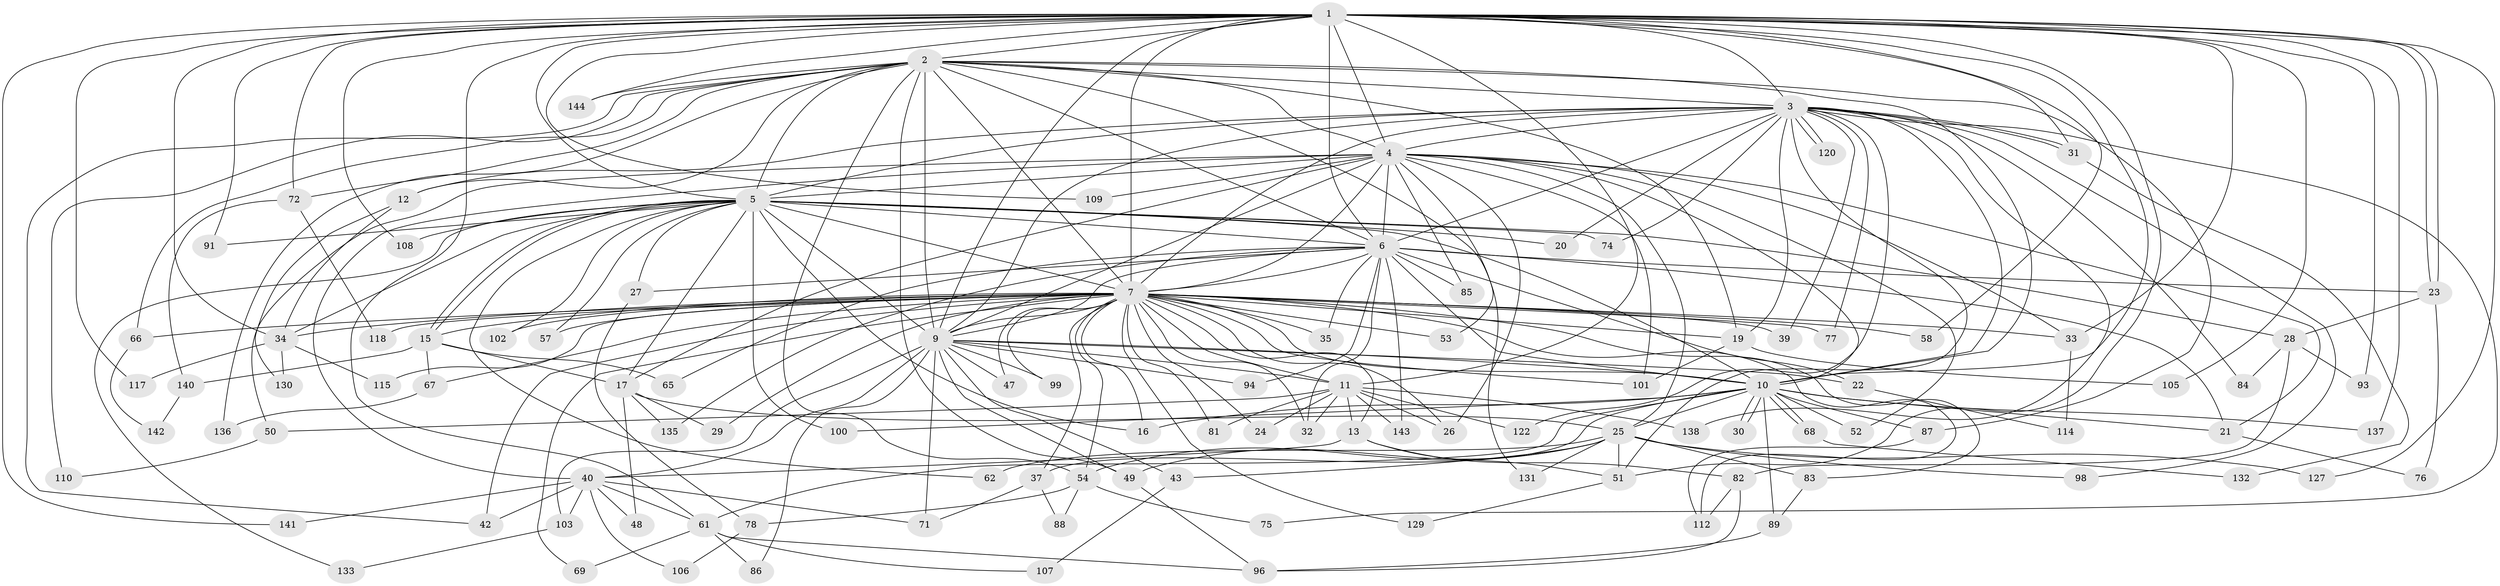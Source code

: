 // original degree distribution, {32: 0.006944444444444444, 18: 0.006944444444444444, 25: 0.006944444444444444, 20: 0.006944444444444444, 26: 0.013888888888888888, 19: 0.006944444444444444, 27: 0.006944444444444444, 21: 0.006944444444444444, 24: 0.006944444444444444, 12: 0.013888888888888888, 3: 0.2708333333333333, 5: 0.020833333333333332, 7: 0.013888888888888888, 6: 0.020833333333333332, 4: 0.08333333333333333, 2: 0.5, 8: 0.006944444444444444}
// Generated by graph-tools (version 1.1) at 2025/11/02/27/25 16:11:06]
// undirected, 108 vertices, 260 edges
graph export_dot {
graph [start="1"]
  node [color=gray90,style=filled];
  1 [super="+63"];
  2 [super="+14"];
  3 [super="+123"];
  4 [super="+59"];
  5 [super="+18"];
  6 [super="+36"];
  7 [super="+8"];
  9 [super="+134"];
  10 [super="+44"];
  11 [super="+128"];
  12 [super="+124"];
  13 [super="+97"];
  15 [super="+46"];
  16 [super="+90"];
  17 [super="+125"];
  19 [super="+41"];
  20;
  21 [super="+45"];
  22;
  23 [super="+60"];
  24;
  25 [super="+55"];
  26 [super="+79"];
  27;
  28 [super="+64"];
  29;
  30;
  31 [super="+95"];
  32;
  33 [super="+104"];
  34 [super="+38"];
  35;
  37 [super="+113"];
  39;
  40 [super="+80"];
  42 [super="+73"];
  43;
  47;
  48;
  49 [super="+92"];
  50;
  51 [super="+70"];
  52;
  53;
  54 [super="+56"];
  57;
  58;
  61 [super="+126"];
  62;
  65;
  66;
  67;
  68;
  69;
  71;
  72;
  74;
  75;
  76;
  77;
  78;
  81;
  82 [super="+119"];
  83;
  84;
  85;
  86;
  87;
  88;
  89;
  91;
  93 [super="+111"];
  94;
  96 [super="+116"];
  98;
  99;
  100;
  101 [super="+139"];
  102;
  103;
  105;
  106;
  107;
  108;
  109;
  110;
  112 [super="+121"];
  114;
  115;
  117;
  118;
  120;
  122;
  127;
  129;
  130;
  131;
  132;
  133;
  135;
  136;
  137;
  138;
  140;
  141;
  142;
  143;
  144;
  1 -- 2;
  1 -- 3;
  1 -- 4 [weight=2];
  1 -- 5 [weight=2];
  1 -- 6 [weight=2];
  1 -- 7 [weight=2];
  1 -- 9;
  1 -- 10;
  1 -- 11;
  1 -- 23;
  1 -- 23;
  1 -- 33;
  1 -- 34;
  1 -- 51;
  1 -- 58;
  1 -- 72;
  1 -- 91;
  1 -- 93 [weight=2];
  1 -- 108;
  1 -- 109;
  1 -- 117;
  1 -- 127;
  1 -- 137;
  1 -- 141;
  1 -- 144;
  1 -- 105;
  1 -- 61;
  1 -- 31;
  2 -- 3;
  2 -- 4;
  2 -- 5;
  2 -- 6;
  2 -- 7 [weight=3];
  2 -- 9 [weight=2];
  2 -- 10;
  2 -- 12;
  2 -- 19;
  2 -- 66;
  2 -- 110;
  2 -- 131;
  2 -- 136;
  2 -- 144;
  2 -- 49;
  2 -- 87;
  2 -- 72;
  2 -- 54;
  2 -- 42;
  3 -- 4;
  3 -- 5;
  3 -- 6;
  3 -- 7 [weight=2];
  3 -- 9;
  3 -- 10;
  3 -- 12;
  3 -- 19;
  3 -- 20;
  3 -- 31;
  3 -- 31;
  3 -- 39;
  3 -- 74;
  3 -- 75;
  3 -- 84;
  3 -- 98;
  3 -- 120;
  3 -- 120;
  3 -- 122;
  3 -- 138;
  3 -- 77;
  3 -- 51;
  4 -- 5;
  4 -- 6;
  4 -- 7 [weight=2];
  4 -- 9;
  4 -- 10;
  4 -- 17;
  4 -- 25;
  4 -- 50;
  4 -- 52;
  4 -- 53;
  4 -- 109;
  4 -- 26;
  4 -- 21;
  4 -- 40;
  4 -- 85;
  4 -- 33;
  4 -- 101;
  5 -- 6;
  5 -- 7 [weight=2];
  5 -- 9;
  5 -- 10;
  5 -- 15;
  5 -- 15;
  5 -- 17;
  5 -- 20;
  5 -- 27;
  5 -- 28 [weight=2];
  5 -- 34;
  5 -- 57;
  5 -- 62;
  5 -- 74;
  5 -- 91;
  5 -- 100;
  5 -- 102;
  5 -- 108;
  5 -- 133;
  5 -- 16;
  6 -- 7 [weight=2];
  6 -- 9;
  6 -- 10;
  6 -- 21;
  6 -- 22;
  6 -- 27;
  6 -- 35;
  6 -- 65;
  6 -- 94;
  6 -- 135;
  6 -- 143;
  6 -- 32;
  6 -- 85;
  6 -- 23;
  7 -- 9 [weight=2];
  7 -- 10 [weight=2];
  7 -- 13;
  7 -- 24;
  7 -- 26;
  7 -- 33;
  7 -- 37;
  7 -- 39;
  7 -- 42;
  7 -- 47;
  7 -- 53;
  7 -- 58;
  7 -- 67;
  7 -- 69;
  7 -- 81;
  7 -- 101;
  7 -- 118;
  7 -- 15;
  7 -- 66;
  7 -- 129;
  7 -- 77;
  7 -- 16;
  7 -- 83;
  7 -- 29;
  7 -- 32;
  7 -- 35;
  7 -- 99;
  7 -- 102;
  7 -- 112;
  7 -- 115;
  7 -- 54;
  7 -- 57;
  7 -- 19;
  7 -- 34;
  7 -- 11;
  9 -- 10;
  9 -- 11;
  9 -- 22;
  9 -- 40;
  9 -- 43;
  9 -- 47;
  9 -- 49;
  9 -- 71;
  9 -- 86;
  9 -- 94;
  9 -- 99;
  9 -- 103;
  10 -- 16;
  10 -- 21;
  10 -- 25;
  10 -- 30;
  10 -- 30;
  10 -- 37;
  10 -- 61;
  10 -- 68;
  10 -- 68;
  10 -- 87;
  10 -- 89;
  10 -- 100;
  10 -- 137;
  10 -- 52;
  11 -- 13;
  11 -- 24;
  11 -- 26;
  11 -- 32;
  11 -- 50;
  11 -- 81;
  11 -- 122;
  11 -- 138;
  11 -- 143;
  12 -- 34;
  12 -- 130;
  13 -- 40;
  13 -- 82;
  13 -- 51;
  15 -- 65;
  15 -- 67;
  15 -- 140;
  15 -- 17;
  17 -- 29;
  17 -- 48;
  17 -- 135;
  17 -- 25;
  19 -- 105;
  19 -- 101;
  21 -- 76;
  22 -- 114;
  23 -- 28;
  23 -- 76;
  25 -- 43;
  25 -- 51;
  25 -- 54;
  25 -- 62;
  25 -- 83;
  25 -- 98;
  25 -- 127;
  25 -- 131;
  25 -- 49;
  27 -- 78;
  28 -- 82;
  28 -- 84;
  28 -- 93;
  31 -- 132;
  33 -- 114;
  34 -- 115;
  34 -- 130;
  34 -- 117;
  37 -- 88;
  37 -- 71;
  40 -- 42;
  40 -- 48;
  40 -- 61;
  40 -- 71;
  40 -- 103;
  40 -- 106;
  40 -- 141;
  43 -- 107;
  49 -- 96;
  50 -- 110;
  51 -- 129;
  54 -- 78;
  54 -- 88;
  54 -- 75;
  61 -- 69;
  61 -- 86;
  61 -- 96;
  61 -- 107;
  66 -- 142;
  67 -- 136;
  68 -- 132;
  72 -- 118;
  72 -- 140;
  78 -- 106;
  82 -- 112;
  82 -- 96;
  83 -- 89;
  87 -- 112;
  89 -- 96;
  103 -- 133;
  140 -- 142;
}
